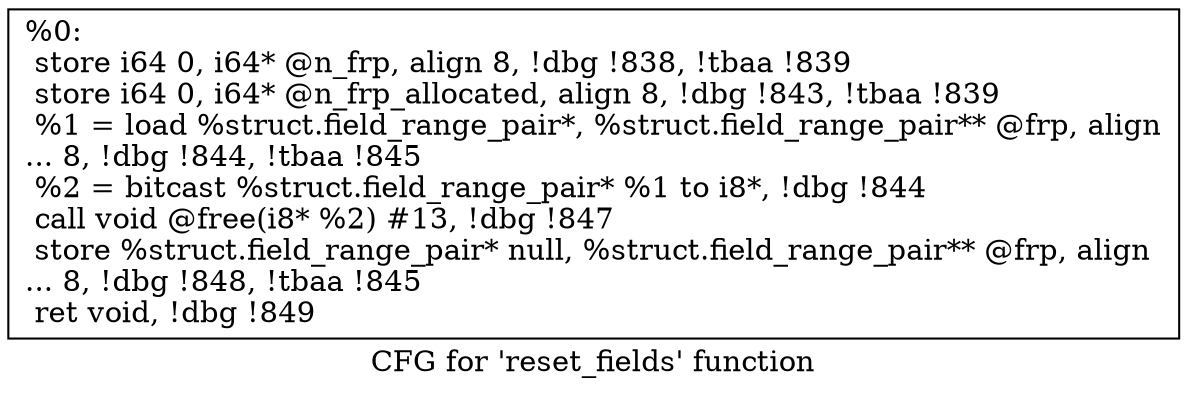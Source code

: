digraph "CFG for 'reset_fields' function" {
	label="CFG for 'reset_fields' function";

	Node0xb57af0 [shape=record,label="{%0:\l  store i64 0, i64* @n_frp, align 8, !dbg !838, !tbaa !839\l  store i64 0, i64* @n_frp_allocated, align 8, !dbg !843, !tbaa !839\l  %1 = load %struct.field_range_pair*, %struct.field_range_pair** @frp, align\l... 8, !dbg !844, !tbaa !845\l  %2 = bitcast %struct.field_range_pair* %1 to i8*, !dbg !844\l  call void @free(i8* %2) #13, !dbg !847\l  store %struct.field_range_pair* null, %struct.field_range_pair** @frp, align\l... 8, !dbg !848, !tbaa !845\l  ret void, !dbg !849\l}"];
}
